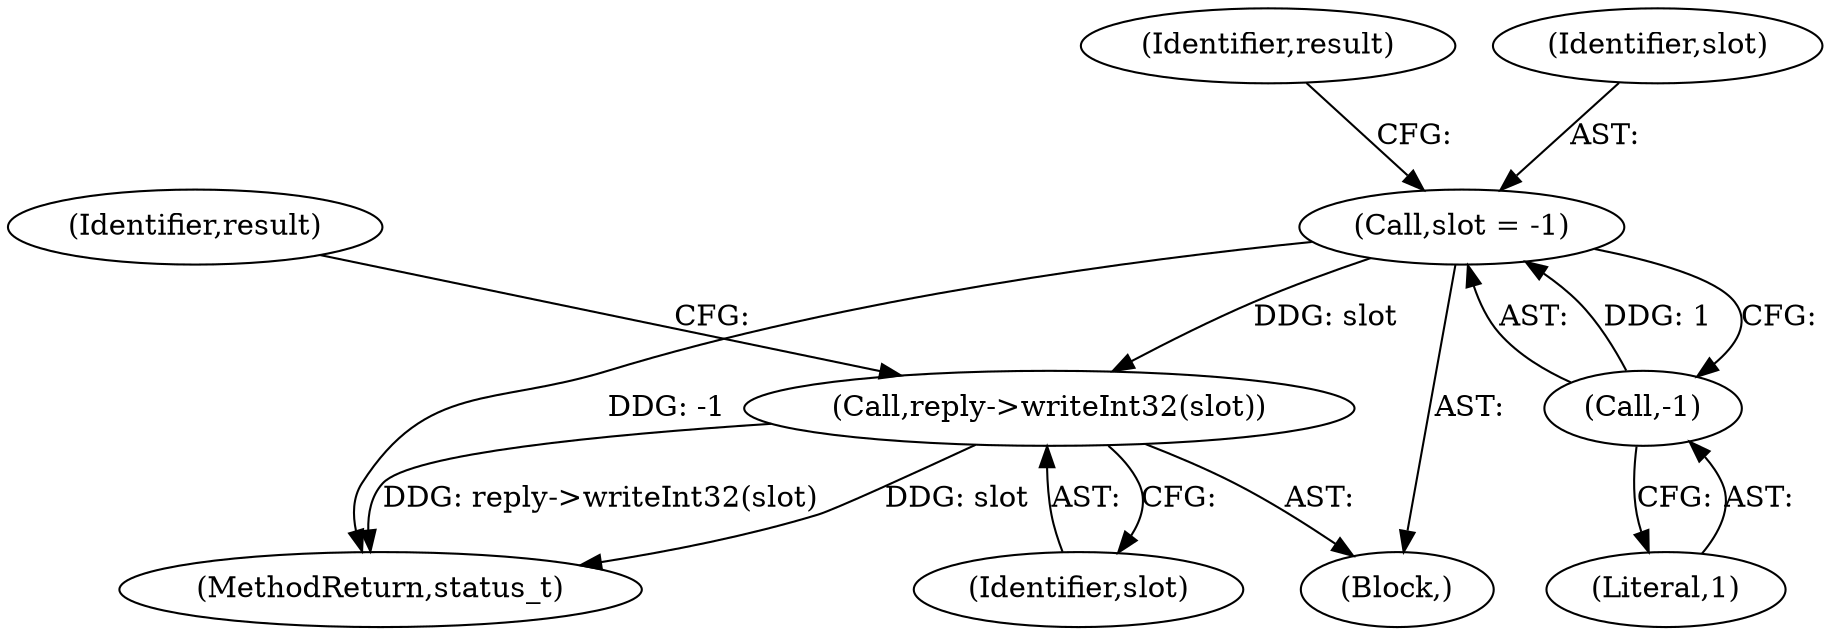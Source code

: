 digraph "0_Android_a30d7d90c4f718e46fb41a99b3d52800e1011b73@API" {
"1000190" [label="(Call,reply->writeInt32(slot))"];
"1000179" [label="(Call,slot = -1)"];
"1000181" [label="(Call,-1)"];
"1000515" [label="(MethodReturn,status_t)"];
"1000181" [label="(Call,-1)"];
"1000182" [label="(Literal,1)"];
"1000191" [label="(Identifier,slot)"];
"1000193" [label="(Identifier,result)"];
"1000179" [label="(Call,slot = -1)"];
"1000185" [label="(Identifier,result)"];
"1000190" [label="(Call,reply->writeInt32(slot))"];
"1000180" [label="(Identifier,slot)"];
"1000165" [label="(Block,)"];
"1000190" -> "1000165"  [label="AST: "];
"1000190" -> "1000191"  [label="CFG: "];
"1000191" -> "1000190"  [label="AST: "];
"1000193" -> "1000190"  [label="CFG: "];
"1000190" -> "1000515"  [label="DDG: reply->writeInt32(slot)"];
"1000190" -> "1000515"  [label="DDG: slot"];
"1000179" -> "1000190"  [label="DDG: slot"];
"1000179" -> "1000165"  [label="AST: "];
"1000179" -> "1000181"  [label="CFG: "];
"1000180" -> "1000179"  [label="AST: "];
"1000181" -> "1000179"  [label="AST: "];
"1000185" -> "1000179"  [label="CFG: "];
"1000179" -> "1000515"  [label="DDG: -1"];
"1000181" -> "1000179"  [label="DDG: 1"];
"1000181" -> "1000182"  [label="CFG: "];
"1000182" -> "1000181"  [label="AST: "];
}
